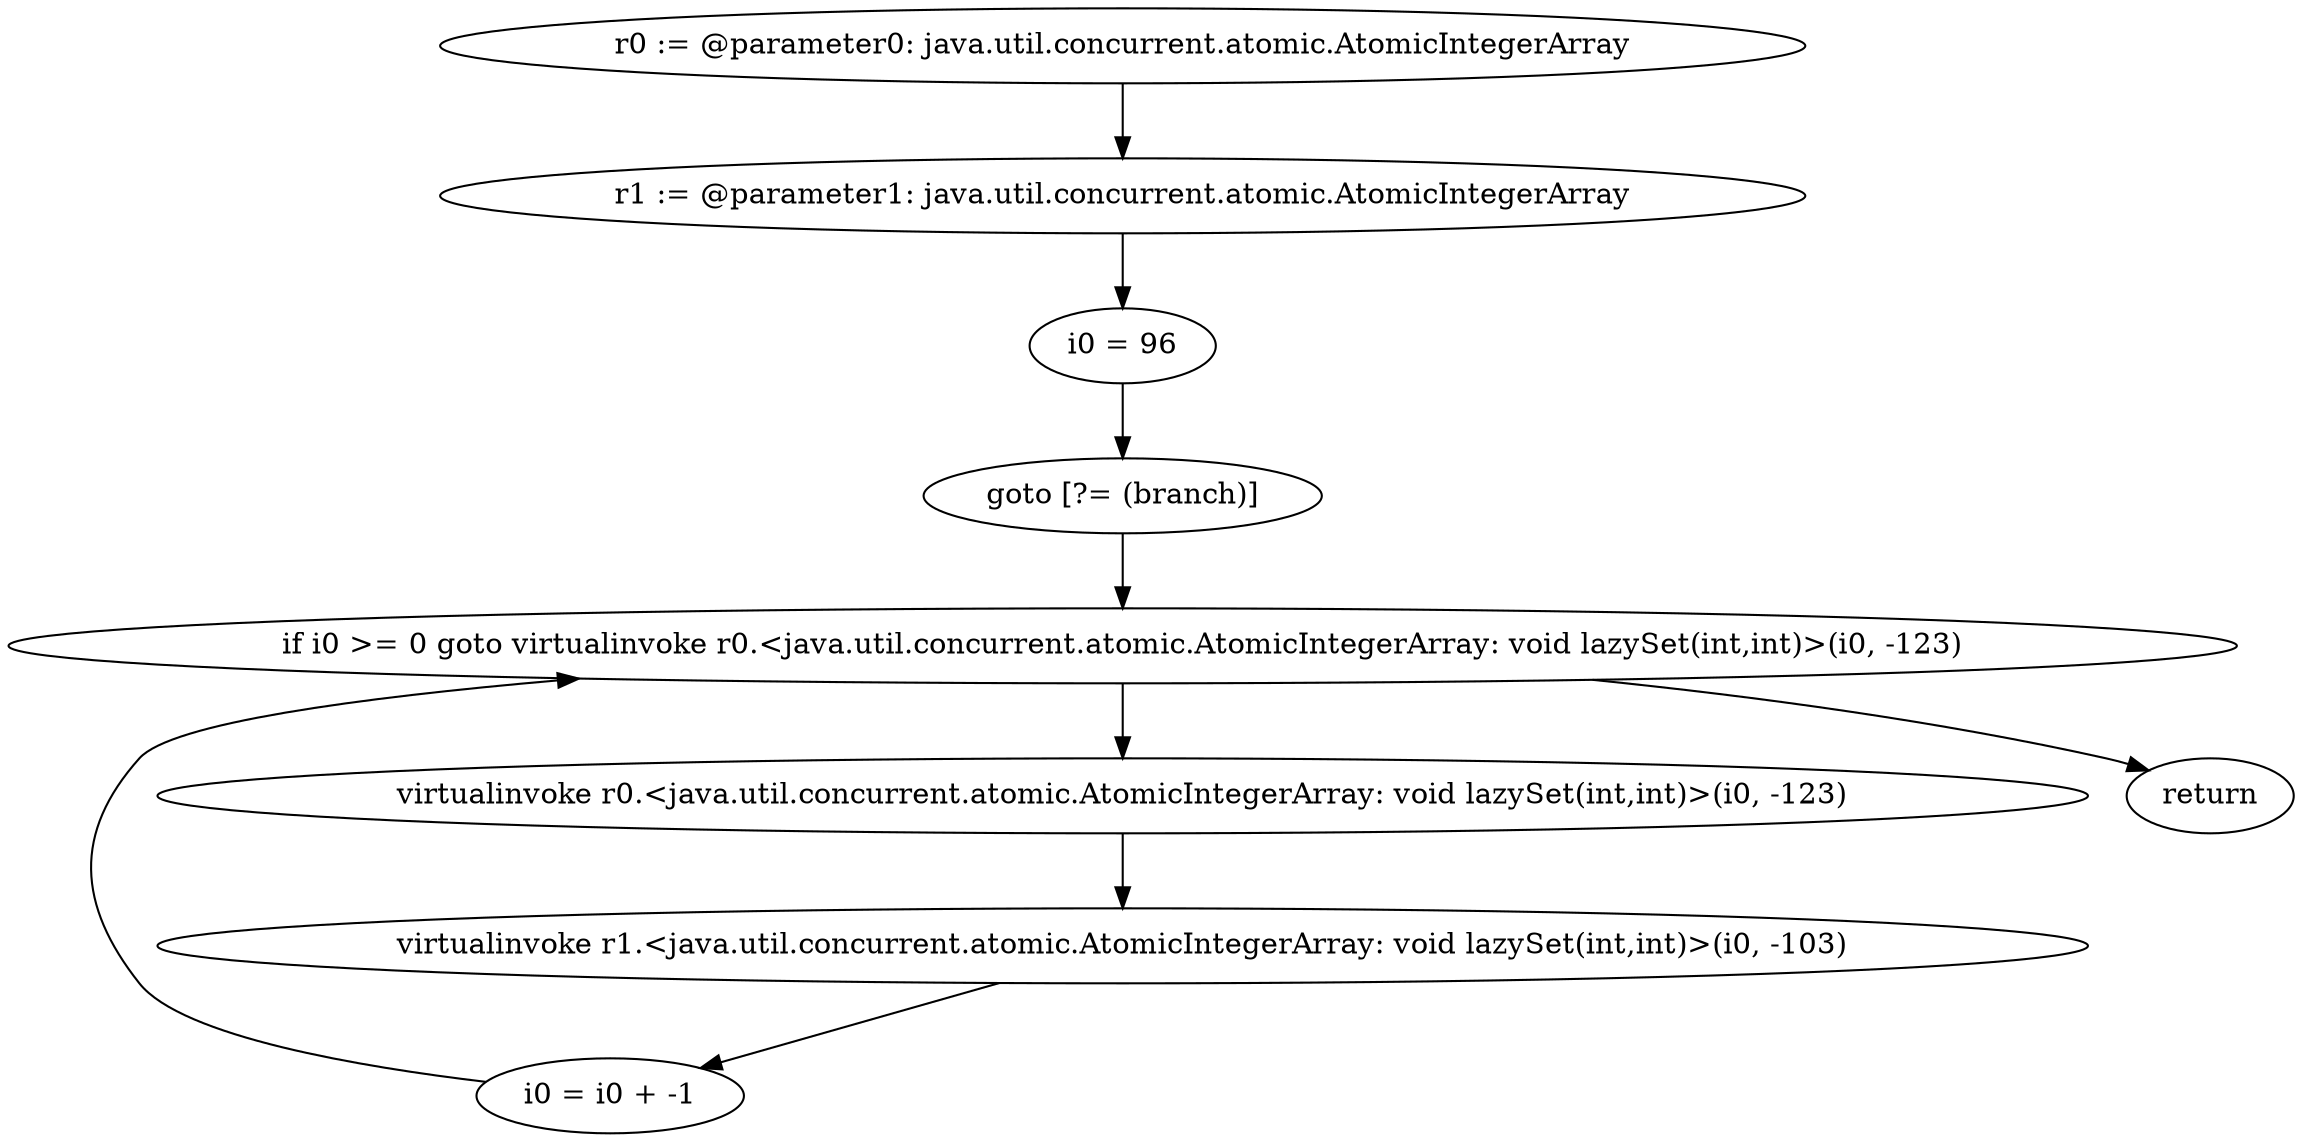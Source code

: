 digraph "unitGraph" {
    "r0 := @parameter0: java.util.concurrent.atomic.AtomicIntegerArray"
    "r1 := @parameter1: java.util.concurrent.atomic.AtomicIntegerArray"
    "i0 = 96"
    "goto [?= (branch)]"
    "virtualinvoke r0.<java.util.concurrent.atomic.AtomicIntegerArray: void lazySet(int,int)>(i0, -123)"
    "virtualinvoke r1.<java.util.concurrent.atomic.AtomicIntegerArray: void lazySet(int,int)>(i0, -103)"
    "i0 = i0 + -1"
    "if i0 >= 0 goto virtualinvoke r0.<java.util.concurrent.atomic.AtomicIntegerArray: void lazySet(int,int)>(i0, -123)"
    "return"
    "r0 := @parameter0: java.util.concurrent.atomic.AtomicIntegerArray"->"r1 := @parameter1: java.util.concurrent.atomic.AtomicIntegerArray";
    "r1 := @parameter1: java.util.concurrent.atomic.AtomicIntegerArray"->"i0 = 96";
    "i0 = 96"->"goto [?= (branch)]";
    "goto [?= (branch)]"->"if i0 >= 0 goto virtualinvoke r0.<java.util.concurrent.atomic.AtomicIntegerArray: void lazySet(int,int)>(i0, -123)";
    "virtualinvoke r0.<java.util.concurrent.atomic.AtomicIntegerArray: void lazySet(int,int)>(i0, -123)"->"virtualinvoke r1.<java.util.concurrent.atomic.AtomicIntegerArray: void lazySet(int,int)>(i0, -103)";
    "virtualinvoke r1.<java.util.concurrent.atomic.AtomicIntegerArray: void lazySet(int,int)>(i0, -103)"->"i0 = i0 + -1";
    "i0 = i0 + -1"->"if i0 >= 0 goto virtualinvoke r0.<java.util.concurrent.atomic.AtomicIntegerArray: void lazySet(int,int)>(i0, -123)";
    "if i0 >= 0 goto virtualinvoke r0.<java.util.concurrent.atomic.AtomicIntegerArray: void lazySet(int,int)>(i0, -123)"->"return";
    "if i0 >= 0 goto virtualinvoke r0.<java.util.concurrent.atomic.AtomicIntegerArray: void lazySet(int,int)>(i0, -123)"->"virtualinvoke r0.<java.util.concurrent.atomic.AtomicIntegerArray: void lazySet(int,int)>(i0, -123)";
}
